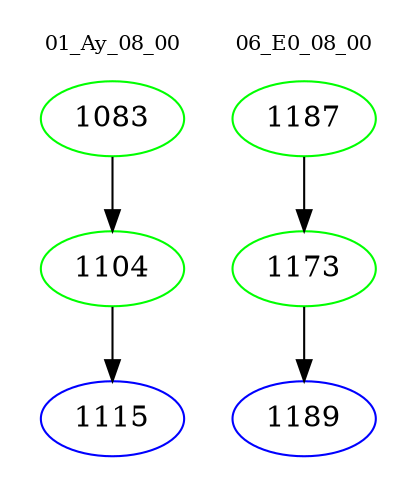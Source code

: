 digraph{
subgraph cluster_0 {
color = white
label = "01_Ay_08_00";
fontsize=10;
T0_1083 [label="1083", color="green"]
T0_1083 -> T0_1104 [color="black"]
T0_1104 [label="1104", color="green"]
T0_1104 -> T0_1115 [color="black"]
T0_1115 [label="1115", color="blue"]
}
subgraph cluster_1 {
color = white
label = "06_E0_08_00";
fontsize=10;
T1_1187 [label="1187", color="green"]
T1_1187 -> T1_1173 [color="black"]
T1_1173 [label="1173", color="green"]
T1_1173 -> T1_1189 [color="black"]
T1_1189 [label="1189", color="blue"]
}
}
